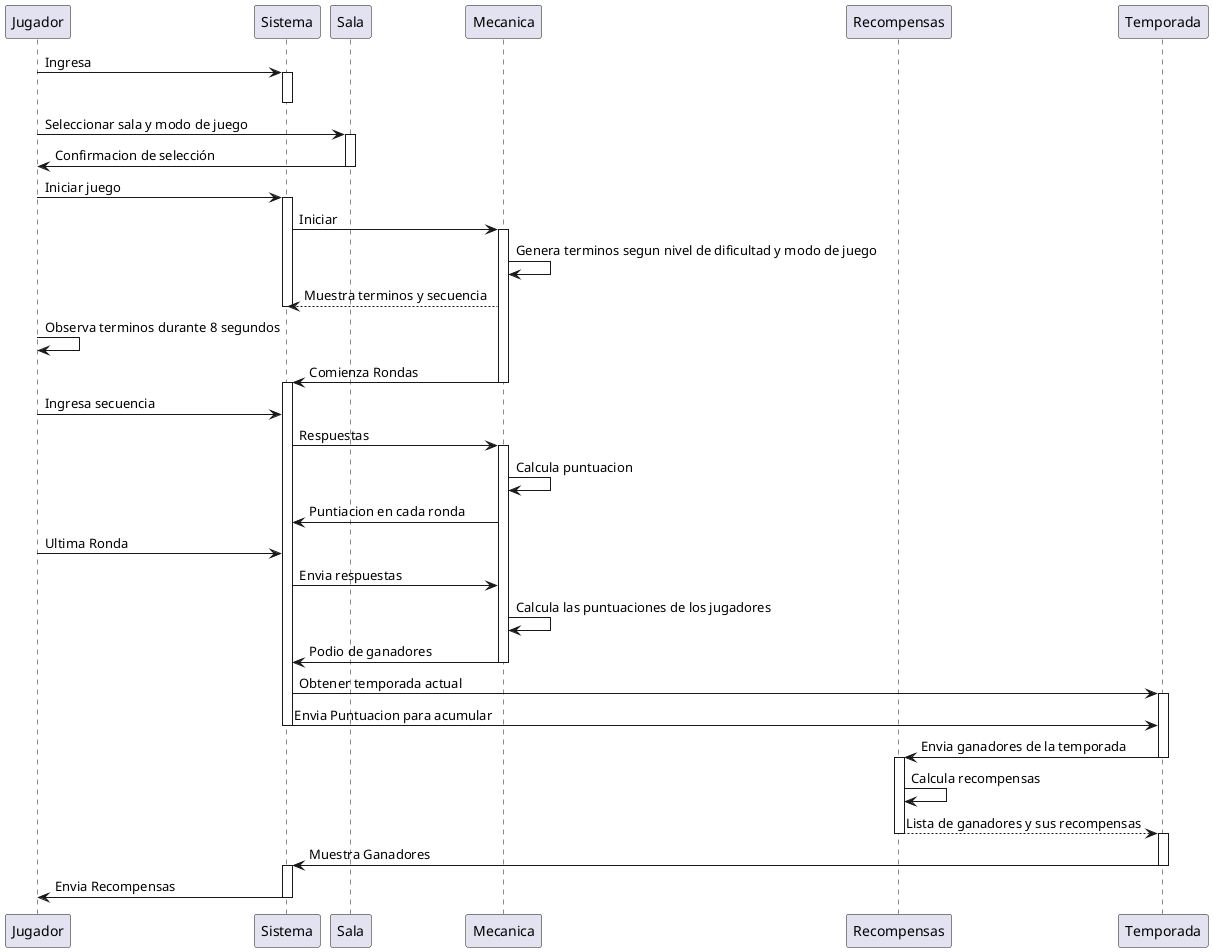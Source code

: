 @startuml mecanica
participant Jugador
participant Sistema
participant Sala
participant Mecanica 
participant Recompensas

Jugador -> Sistema: Ingresa
activate Sistema
deactivate Sistema
Jugador -> Sala: Seleccionar sala y modo de juego
activate Sala
Sala -> Jugador: Confirmacion de selección 
deactivate Sala
Jugador -> Sistema: Iniciar juego
activate Sistema
Sistema -> Mecanica: Iniciar 
activate Mecanica
Mecanica -> Mecanica: Genera terminos segun nivel de dificultad y modo de juego
Mecanica --> Sistema: Muestra terminos y secuencia
deactivate Sistema
Jugador -> Jugador: Observa terminos durante 8 segundos 
Mecanica -> Sistema: Comienza Rondas
deactivate Mecanica
activate Sistema
Jugador -> Sistema: Ingresa secuencia
Sistema -> Mecanica: Respuestas
activate Mecanica
Mecanica -> Mecanica: Calcula puntuacion
Mecanica -> Sistema: Puntiacion en cada ronda
Jugador -> Sistema: Ultima Ronda
Sistema -> Mecanica: Envia respuestas
Mecanica -> Mecanica: Calcula las puntuaciones de los jugadores
Mecanica -> Sistema: Podio de ganadores 
deactivate Mecanica
Sistema -> Temporada: Obtener temporada actual
activate Temporada
Sistema -> Temporada: Envia Puntuacion para acumular
deactivate Sistema
Temporada-> Recompensas: Envia ganadores de la temporada
deactivate Temporada
activate Recompensas
Recompensas -> Recompensas: Calcula recompensas
Recompensas --> Temporada: Lista de ganadores y sus recompensas
deactivate Recompensas
activate Temporada
Temporada -> Sistema: Muestra Ganadores
deactivate Temporada
activate Sistema
Sistema -> Jugador: Envia Recompensas
deactivate Sistema

